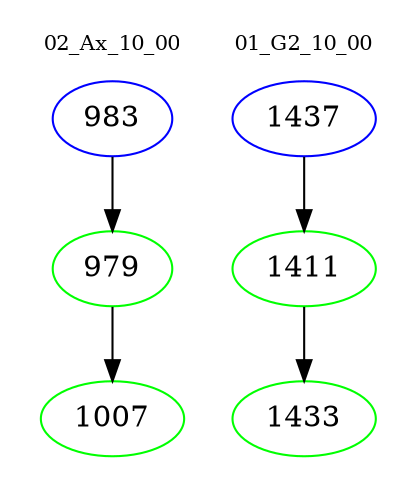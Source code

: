digraph{
subgraph cluster_0 {
color = white
label = "02_Ax_10_00";
fontsize=10;
T0_983 [label="983", color="blue"]
T0_983 -> T0_979 [color="black"]
T0_979 [label="979", color="green"]
T0_979 -> T0_1007 [color="black"]
T0_1007 [label="1007", color="green"]
}
subgraph cluster_1 {
color = white
label = "01_G2_10_00";
fontsize=10;
T1_1437 [label="1437", color="blue"]
T1_1437 -> T1_1411 [color="black"]
T1_1411 [label="1411", color="green"]
T1_1411 -> T1_1433 [color="black"]
T1_1433 [label="1433", color="green"]
}
}
